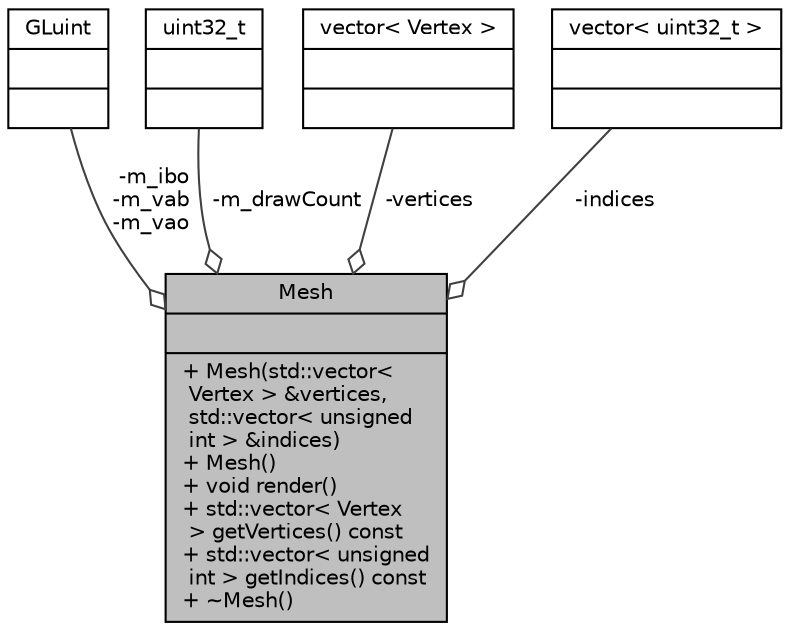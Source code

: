 digraph "Mesh"
{
 // INTERACTIVE_SVG=YES
 // LATEX_PDF_SIZE
  bgcolor="transparent";
  edge [fontname="Helvetica",fontsize="10",labelfontname="Helvetica",labelfontsize="10"];
  node [fontname="Helvetica",fontsize="10",shape=record];
  Node1 [label="{Mesh\n||+  Mesh(std::vector\<\l Vertex \> &vertices,\l std::vector\< unsigned\l int \> &indices)\l+  Mesh()\l+ void render()\l+ std::vector\< Vertex\l \> getVertices() const\l+ std::vector\< unsigned\l int \> getIndices() const\l+  ~Mesh()\l}",height=0.2,width=0.4,color="black", fillcolor="grey75", style="filled", fontcolor="black",tooltip=" "];
  Node2 -> Node1 [color="grey25",fontsize="10",style="solid",label=" -m_ibo\n-m_vab\n-m_vao" ,arrowhead="odiamond",fontname="Helvetica"];
  Node2 [label="{GLuint\n||}",height=0.2,width=0.4,color="black",tooltip=" "];
  Node3 -> Node1 [color="grey25",fontsize="10",style="solid",label=" -m_drawCount" ,arrowhead="odiamond",fontname="Helvetica"];
  Node3 [label="{uint32_t\n||}",height=0.2,width=0.4,color="black",tooltip=" "];
  Node4 -> Node1 [color="grey25",fontsize="10",style="solid",label=" -vertices" ,arrowhead="odiamond",fontname="Helvetica"];
  Node4 [label="{vector\< Vertex \>\n||}",height=0.2,width=0.4,color="black",tooltip=" "];
  Node5 -> Node1 [color="grey25",fontsize="10",style="solid",label=" -indices" ,arrowhead="odiamond",fontname="Helvetica"];
  Node5 [label="{vector\< uint32_t \>\n||}",height=0.2,width=0.4,color="black",tooltip=" "];
}
